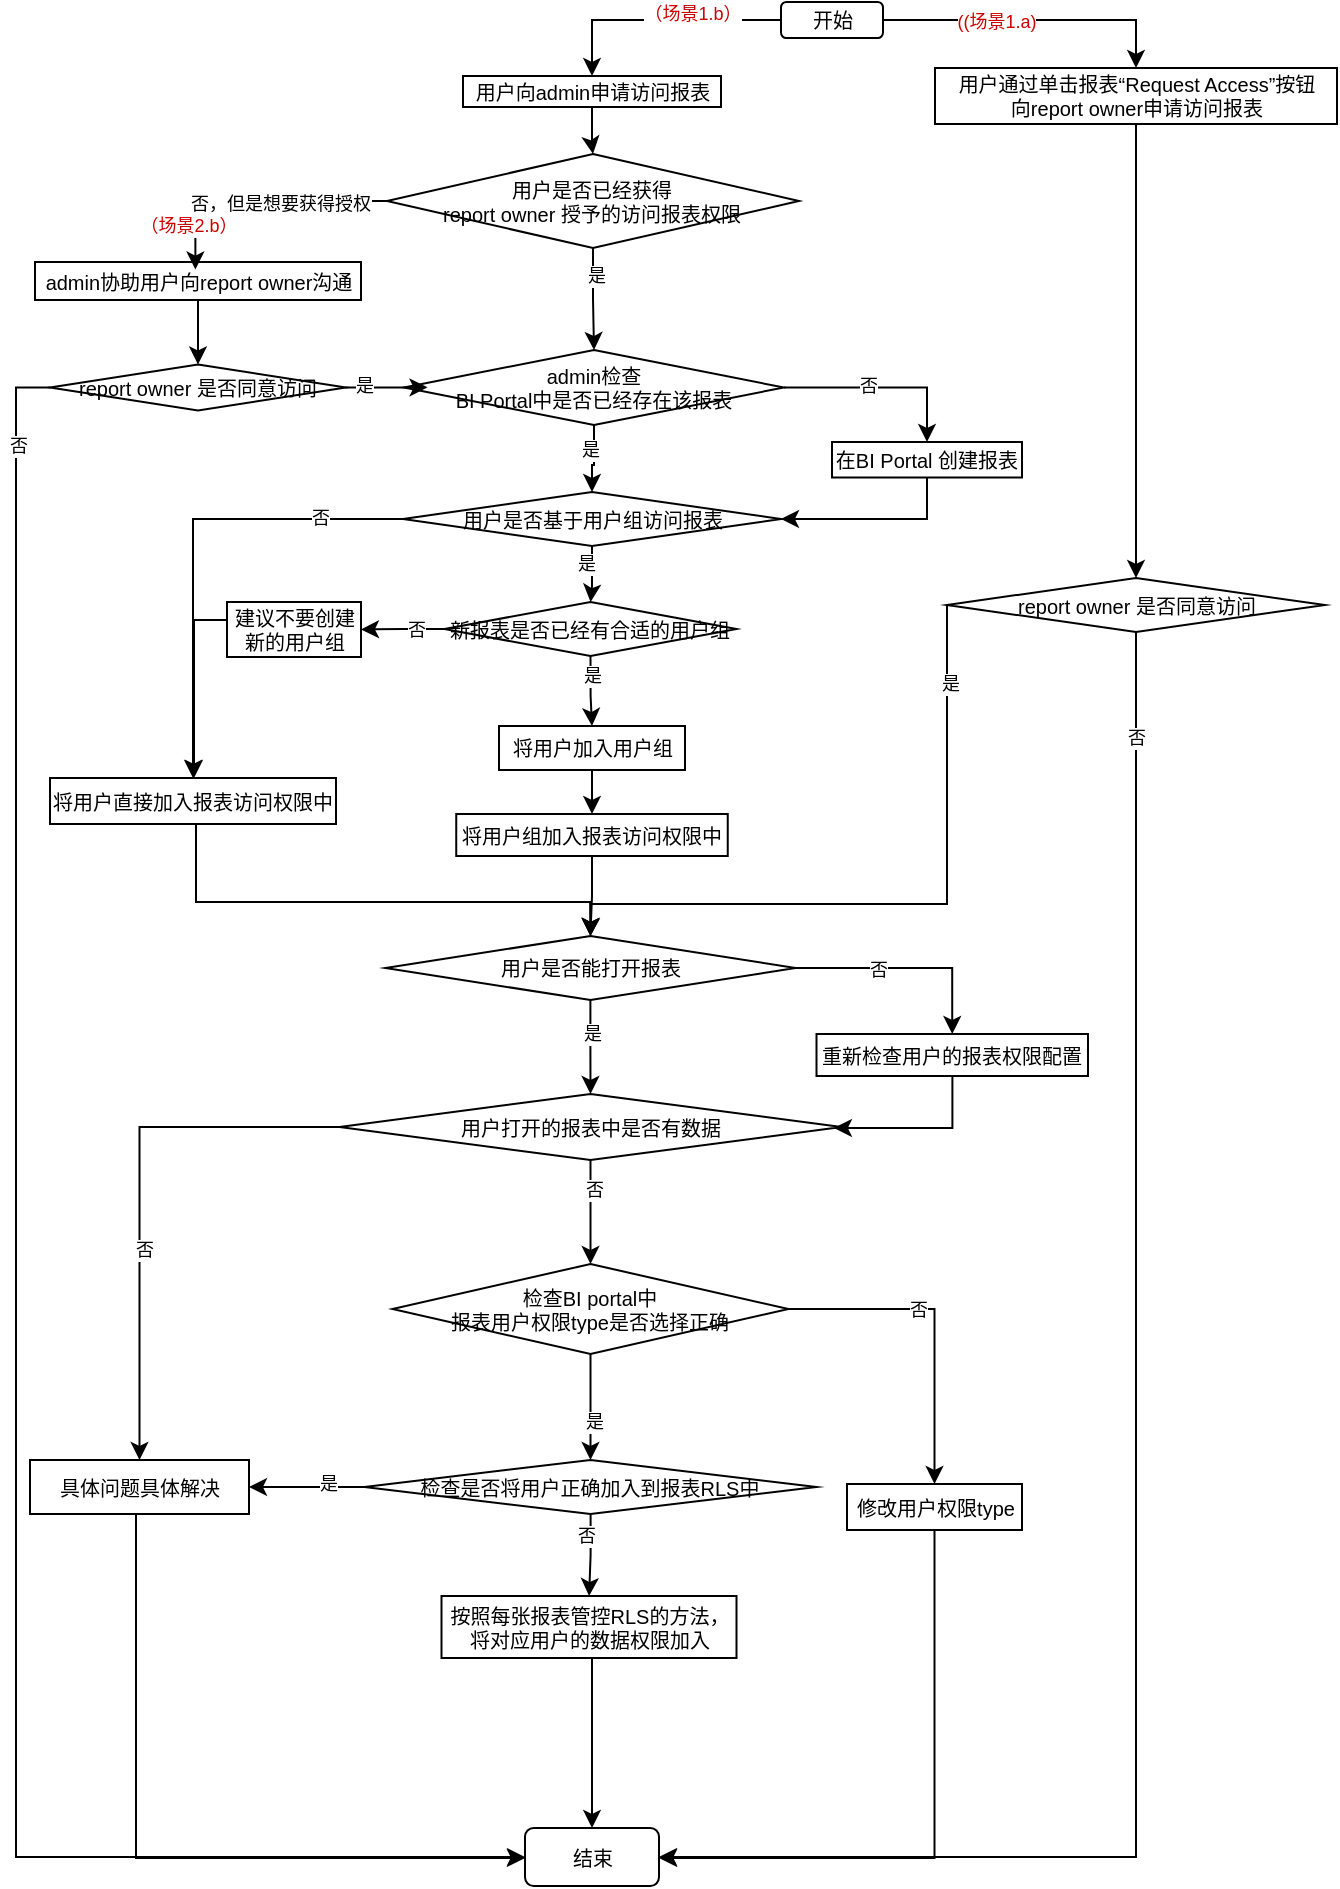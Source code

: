 <mxfile version="25.0.3">
  <diagram name="第 1 页" id="4Z0Ka_Te9Ri8-RzgAn7T">
    <mxGraphModel dx="983" dy="517" grid="0" gridSize="10" guides="1" tooltips="1" connect="1" arrows="1" fold="1" page="1" pageScale="1" pageWidth="827" pageHeight="1169" math="0" shadow="0">
      <root>
        <mxCell id="0" />
        <mxCell id="1" parent="0" />
        <mxCell id="pARgLp83FpRPWA3JOX_G-7" style="edgeStyle=orthogonalEdgeStyle;rounded=0;orthogonalLoop=1;jettySize=auto;html=1;exitX=1;exitY=0.5;exitDx=0;exitDy=0;entryX=0.5;entryY=0;entryDx=0;entryDy=0;" parent="1" source="ilZPSHY-V1277pjvOUdr-1" target="pARgLp83FpRPWA3JOX_G-3" edge="1">
          <mxGeometry relative="1" as="geometry" />
        </mxCell>
        <mxCell id="ByDmmqcMoBoIHStEWOWe-18" value="((场景1.a)" style="edgeLabel;html=1;align=center;verticalAlign=middle;resizable=0;points=[];fontColor=#CC0000;fontSize=9;" parent="pARgLp83FpRPWA3JOX_G-7" vertex="1" connectable="0">
          <mxGeometry x="-0.246" y="-1" relative="1" as="geometry">
            <mxPoint as="offset" />
          </mxGeometry>
        </mxCell>
        <mxCell id="ByDmmqcMoBoIHStEWOWe-7" style="edgeStyle=orthogonalEdgeStyle;rounded=0;orthogonalLoop=1;jettySize=auto;html=1;entryX=0.5;entryY=0;entryDx=0;entryDy=0;" parent="1" source="ilZPSHY-V1277pjvOUdr-1" target="ByDmmqcMoBoIHStEWOWe-6" edge="1">
          <mxGeometry relative="1" as="geometry" />
        </mxCell>
        <mxCell id="ilZPSHY-V1277pjvOUdr-1" value="开始" style="rounded=1;whiteSpace=wrap;html=1;fontSize=10;" parent="1" vertex="1">
          <mxGeometry x="482.5" y="33" width="51" height="18" as="geometry" />
        </mxCell>
        <mxCell id="ilZPSHY-V1277pjvOUdr-12" value="" style="edgeStyle=orthogonalEdgeStyle;rounded=0;orthogonalLoop=1;jettySize=auto;html=1;" parent="1" source="ilZPSHY-V1277pjvOUdr-7" target="ilZPSHY-V1277pjvOUdr-11" edge="1">
          <mxGeometry relative="1" as="geometry" />
        </mxCell>
        <mxCell id="ilZPSHY-V1277pjvOUdr-13" value="否" style="edgeLabel;html=1;align=center;verticalAlign=middle;resizable=0;points=[];fontSize=9;" parent="ilZPSHY-V1277pjvOUdr-12" vertex="1" connectable="0">
          <mxGeometry x="-0.147" y="1" relative="1" as="geometry">
            <mxPoint as="offset" />
          </mxGeometry>
        </mxCell>
        <mxCell id="ilZPSHY-V1277pjvOUdr-29" style="edgeStyle=orthogonalEdgeStyle;rounded=0;orthogonalLoop=1;jettySize=auto;html=1;exitX=0.5;exitY=1;exitDx=0;exitDy=0;" parent="1" source="ilZPSHY-V1277pjvOUdr-7" target="ilZPSHY-V1277pjvOUdr-28" edge="1">
          <mxGeometry relative="1" as="geometry" />
        </mxCell>
        <mxCell id="ilZPSHY-V1277pjvOUdr-30" value="是" style="edgeLabel;html=1;align=center;verticalAlign=middle;resizable=0;points=[];fontSize=9;" parent="ilZPSHY-V1277pjvOUdr-29" vertex="1" connectable="0">
          <mxGeometry x="-0.265" y="-2" relative="1" as="geometry">
            <mxPoint as="offset" />
          </mxGeometry>
        </mxCell>
        <mxCell id="ilZPSHY-V1277pjvOUdr-7" value="admin检查&lt;br&gt;BI Portal中是否已经存在该报表" style="rhombus;whiteSpace=wrap;html=1;fontSize=10;rounded=0;" parent="1" vertex="1">
          <mxGeometry x="294" y="207" width="190" height="37.5" as="geometry" />
        </mxCell>
        <mxCell id="seMw0L7vWgZuyYbHkAr_-15" style="edgeStyle=orthogonalEdgeStyle;rounded=0;orthogonalLoop=1;jettySize=auto;html=1;exitX=0.5;exitY=1;exitDx=0;exitDy=0;entryX=1;entryY=0.5;entryDx=0;entryDy=0;" parent="1" source="ilZPSHY-V1277pjvOUdr-11" target="ilZPSHY-V1277pjvOUdr-28" edge="1">
          <mxGeometry relative="1" as="geometry" />
        </mxCell>
        <mxCell id="ilZPSHY-V1277pjvOUdr-11" value="在BI Portal 创建报表" style="whiteSpace=wrap;html=1;fontSize=10;rounded=0;" parent="1" vertex="1">
          <mxGeometry x="508" y="253" width="95" height="17.75" as="geometry" />
        </mxCell>
        <mxCell id="ilZPSHY-V1277pjvOUdr-20" value="" style="edgeStyle=orthogonalEdgeStyle;rounded=0;orthogonalLoop=1;jettySize=auto;html=1;exitX=0.5;exitY=1;exitDx=0;exitDy=0;" parent="1" source="ilZPSHY-V1277pjvOUdr-17" target="ilZPSHY-V1277pjvOUdr-19" edge="1">
          <mxGeometry relative="1" as="geometry">
            <mxPoint x="388" y="322" as="targetPoint" />
          </mxGeometry>
        </mxCell>
        <mxCell id="ilZPSHY-V1277pjvOUdr-21" value="是" style="edgeLabel;html=1;align=center;verticalAlign=middle;resizable=0;points=[];fontSize=9;" parent="ilZPSHY-V1277pjvOUdr-20" vertex="1" connectable="0">
          <mxGeometry x="-0.469" relative="1" as="geometry">
            <mxPoint as="offset" />
          </mxGeometry>
        </mxCell>
        <mxCell id="ilZPSHY-V1277pjvOUdr-25" value="" style="edgeStyle=orthogonalEdgeStyle;rounded=0;orthogonalLoop=1;jettySize=auto;html=1;" parent="1" source="ilZPSHY-V1277pjvOUdr-17" target="ilZPSHY-V1277pjvOUdr-24" edge="1">
          <mxGeometry relative="1" as="geometry" />
        </mxCell>
        <mxCell id="ilZPSHY-V1277pjvOUdr-26" value="否" style="edgeLabel;html=1;align=center;verticalAlign=middle;resizable=0;points=[];fontSize=9;" parent="ilZPSHY-V1277pjvOUdr-25" vertex="1" connectable="0">
          <mxGeometry x="-0.288" relative="1" as="geometry">
            <mxPoint as="offset" />
          </mxGeometry>
        </mxCell>
        <mxCell id="ilZPSHY-V1277pjvOUdr-17" value="新报表是否已经有合适的用户组" style="rhombus;whiteSpace=wrap;html=1;fontSize=10;rounded=0;" parent="1" vertex="1">
          <mxGeometry x="314.25" y="333" width="146" height="27" as="geometry" />
        </mxCell>
        <mxCell id="seMw0L7vWgZuyYbHkAr_-9" value="" style="edgeStyle=orthogonalEdgeStyle;rounded=0;orthogonalLoop=1;jettySize=auto;html=1;" parent="1" source="ilZPSHY-V1277pjvOUdr-19" target="seMw0L7vWgZuyYbHkAr_-8" edge="1">
          <mxGeometry relative="1" as="geometry" />
        </mxCell>
        <mxCell id="ilZPSHY-V1277pjvOUdr-19" value="将用户加入用户组" style="whiteSpace=wrap;html=1;fontSize=10;rounded=0;" parent="1" vertex="1">
          <mxGeometry x="341.5" y="395" width="93" height="22" as="geometry" />
        </mxCell>
        <mxCell id="pARgLp83FpRPWA3JOX_G-14" style="edgeStyle=orthogonalEdgeStyle;rounded=0;orthogonalLoop=1;jettySize=auto;html=1;entryX=0.5;entryY=0;entryDx=0;entryDy=0;" parent="1" edge="1">
          <mxGeometry relative="1" as="geometry">
            <mxPoint x="257.779" y="343.5" as="sourcePoint" />
            <mxPoint x="189" y="421" as="targetPoint" />
            <Array as="points">
              <mxPoint x="188.75" y="342" />
            </Array>
          </mxGeometry>
        </mxCell>
        <mxCell id="ilZPSHY-V1277pjvOUdr-24" value="建议不要创建新的用户组" style="whiteSpace=wrap;html=1;fontSize=10;rounded=0;" parent="1" vertex="1">
          <mxGeometry x="205.5" y="333" width="67" height="27.5" as="geometry" />
        </mxCell>
        <mxCell id="ilZPSHY-V1277pjvOUdr-32" style="edgeStyle=orthogonalEdgeStyle;rounded=0;orthogonalLoop=1;jettySize=auto;html=1;exitX=0.5;exitY=1;exitDx=0;exitDy=0;" parent="1" source="ilZPSHY-V1277pjvOUdr-28" target="ilZPSHY-V1277pjvOUdr-17" edge="1">
          <mxGeometry relative="1" as="geometry" />
        </mxCell>
        <mxCell id="ilZPSHY-V1277pjvOUdr-33" value="是" style="edgeLabel;html=1;align=center;verticalAlign=middle;resizable=0;points=[];fontSize=9;" parent="ilZPSHY-V1277pjvOUdr-32" vertex="1" connectable="0">
          <mxGeometry x="-0.379" y="-3" relative="1" as="geometry">
            <mxPoint as="offset" />
          </mxGeometry>
        </mxCell>
        <mxCell id="pARgLp83FpRPWA3JOX_G-11" style="edgeStyle=orthogonalEdgeStyle;rounded=0;orthogonalLoop=1;jettySize=auto;html=1;entryX=0.5;entryY=0;entryDx=0;entryDy=0;" parent="1" source="ilZPSHY-V1277pjvOUdr-28" target="seMw0L7vWgZuyYbHkAr_-3" edge="1">
          <mxGeometry relative="1" as="geometry" />
        </mxCell>
        <mxCell id="pARgLp83FpRPWA3JOX_G-12" value="否" style="edgeLabel;html=1;align=center;verticalAlign=middle;resizable=0;points=[];fontSize=9;" parent="pARgLp83FpRPWA3JOX_G-11" vertex="1" connectable="0">
          <mxGeometry x="-0.644" y="-1" relative="1" as="geometry">
            <mxPoint as="offset" />
          </mxGeometry>
        </mxCell>
        <mxCell id="ilZPSHY-V1277pjvOUdr-28" value="用户是否基于用户组访问报表" style="rhombus;whiteSpace=wrap;html=1;fontSize=10;rounded=0;" parent="1" vertex="1">
          <mxGeometry x="293.5" y="278" width="189" height="27" as="geometry" />
        </mxCell>
        <mxCell id="q5b_sTzqtBhD1HoKCyfu-12" style="edgeStyle=orthogonalEdgeStyle;rounded=0;orthogonalLoop=1;jettySize=auto;html=1;entryX=0.5;entryY=0;entryDx=0;entryDy=0;" edge="1" parent="1" source="seMw0L7vWgZuyYbHkAr_-3" target="seMw0L7vWgZuyYbHkAr_-16">
          <mxGeometry relative="1" as="geometry">
            <Array as="points">
              <mxPoint x="190" y="483" />
            </Array>
          </mxGeometry>
        </mxCell>
        <mxCell id="seMw0L7vWgZuyYbHkAr_-3" value="将用户直接加入报表访问权限中" style="whiteSpace=wrap;html=1;fontSize=10;rounded=0;" parent="1" vertex="1">
          <mxGeometry x="117" y="421" width="143" height="23" as="geometry" />
        </mxCell>
        <mxCell id="seMw0L7vWgZuyYbHkAr_-17" value="" style="edgeStyle=orthogonalEdgeStyle;rounded=0;orthogonalLoop=1;jettySize=auto;html=1;" parent="1" source="seMw0L7vWgZuyYbHkAr_-8" target="seMw0L7vWgZuyYbHkAr_-16" edge="1">
          <mxGeometry relative="1" as="geometry" />
        </mxCell>
        <mxCell id="seMw0L7vWgZuyYbHkAr_-8" value="将用户组加入报表访问权限中" style="whiteSpace=wrap;html=1;fontSize=10;rounded=0;" parent="1" vertex="1">
          <mxGeometry x="320.12" y="439" width="135.75" height="21" as="geometry" />
        </mxCell>
        <mxCell id="q5b_sTzqtBhD1HoKCyfu-7" style="edgeStyle=orthogonalEdgeStyle;rounded=0;orthogonalLoop=1;jettySize=auto;html=1;entryX=0.5;entryY=0;entryDx=0;entryDy=0;" edge="1" parent="1" source="seMw0L7vWgZuyYbHkAr_-16" target="q5b_sTzqtBhD1HoKCyfu-2">
          <mxGeometry relative="1" as="geometry" />
        </mxCell>
        <mxCell id="q5b_sTzqtBhD1HoKCyfu-8" value="是" style="edgeLabel;html=1;align=center;verticalAlign=middle;resizable=0;points=[];fontSize=9;" vertex="1" connectable="0" parent="q5b_sTzqtBhD1HoKCyfu-7">
          <mxGeometry x="-0.277" y="1" relative="1" as="geometry">
            <mxPoint as="offset" />
          </mxGeometry>
        </mxCell>
        <mxCell id="q5b_sTzqtBhD1HoKCyfu-16" style="edgeStyle=orthogonalEdgeStyle;rounded=0;orthogonalLoop=1;jettySize=auto;html=1;entryX=0.5;entryY=0;entryDx=0;entryDy=0;" edge="1" parent="1" source="seMw0L7vWgZuyYbHkAr_-16" target="q5b_sTzqtBhD1HoKCyfu-11">
          <mxGeometry relative="1" as="geometry">
            <Array as="points">
              <mxPoint x="568" y="516" />
            </Array>
          </mxGeometry>
        </mxCell>
        <mxCell id="q5b_sTzqtBhD1HoKCyfu-17" value="否" style="edgeLabel;html=1;align=center;verticalAlign=middle;resizable=0;points=[];fontSize=9;" vertex="1" connectable="0" parent="q5b_sTzqtBhD1HoKCyfu-16">
          <mxGeometry x="-0.273" y="-1" relative="1" as="geometry">
            <mxPoint as="offset" />
          </mxGeometry>
        </mxCell>
        <mxCell id="seMw0L7vWgZuyYbHkAr_-16" value="用户是否能打开报表" style="rhombus;whiteSpace=wrap;html=1;fontSize=10;rounded=0;" parent="1" vertex="1">
          <mxGeometry x="284.74" y="500" width="205.01" height="32" as="geometry" />
        </mxCell>
        <mxCell id="seMw0L7vWgZuyYbHkAr_-21" value="结束" style="rounded=1;whiteSpace=wrap;html=1;fontSize=10;" parent="1" vertex="1">
          <mxGeometry x="354.5" y="946" width="67" height="29" as="geometry" />
        </mxCell>
        <mxCell id="seMw0L7vWgZuyYbHkAr_-30" value="" style="edgeStyle=orthogonalEdgeStyle;rounded=0;orthogonalLoop=1;jettySize=auto;html=1;exitX=0;exitY=0.5;exitDx=0;exitDy=0;" parent="1" source="q5b_sTzqtBhD1HoKCyfu-2" target="seMw0L7vWgZuyYbHkAr_-29" edge="1">
          <mxGeometry relative="1" as="geometry">
            <mxPoint x="261.881" y="646.517" as="sourcePoint" />
          </mxGeometry>
        </mxCell>
        <mxCell id="seMw0L7vWgZuyYbHkAr_-31" value="否" style="edgeLabel;html=1;align=center;verticalAlign=middle;resizable=0;points=[];fontSize=9;" parent="seMw0L7vWgZuyYbHkAr_-30" vertex="1" connectable="0">
          <mxGeometry x="0.213" y="2" relative="1" as="geometry">
            <mxPoint as="offset" />
          </mxGeometry>
        </mxCell>
        <mxCell id="seMw0L7vWgZuyYbHkAr_-33" style="edgeStyle=orthogonalEdgeStyle;rounded=0;orthogonalLoop=1;jettySize=auto;html=1;entryX=0;entryY=0.5;entryDx=0;entryDy=0;" parent="1" source="seMw0L7vWgZuyYbHkAr_-29" target="seMw0L7vWgZuyYbHkAr_-21" edge="1">
          <mxGeometry relative="1" as="geometry">
            <mxPoint x="195" y="885" as="targetPoint" />
            <Array as="points">
              <mxPoint x="160" y="961" />
              <mxPoint x="354" y="961" />
            </Array>
          </mxGeometry>
        </mxCell>
        <mxCell id="seMw0L7vWgZuyYbHkAr_-29" value="具体问题具体解决" style="whiteSpace=wrap;html=1;fontSize=10;rounded=0;" parent="1" vertex="1">
          <mxGeometry x="107" y="762" width="109.5" height="27" as="geometry" />
        </mxCell>
        <mxCell id="seMw0L7vWgZuyYbHkAr_-44" value="" style="edgeStyle=orthogonalEdgeStyle;rounded=0;orthogonalLoop=1;jettySize=auto;html=1;" parent="1" source="seMw0L7vWgZuyYbHkAr_-34" target="seMw0L7vWgZuyYbHkAr_-43" edge="1">
          <mxGeometry relative="1" as="geometry" />
        </mxCell>
        <mxCell id="ByDmmqcMoBoIHStEWOWe-17" value="是" style="edgeLabel;html=1;align=center;verticalAlign=middle;resizable=0;points=[];fontSize=9;" parent="seMw0L7vWgZuyYbHkAr_-44" vertex="1" connectable="0">
          <mxGeometry x="0.269" y="1" relative="1" as="geometry">
            <mxPoint as="offset" />
          </mxGeometry>
        </mxCell>
        <mxCell id="q5b_sTzqtBhD1HoKCyfu-13" style="edgeStyle=orthogonalEdgeStyle;rounded=0;orthogonalLoop=1;jettySize=auto;html=1;" edge="1" parent="1" source="seMw0L7vWgZuyYbHkAr_-34" target="seMw0L7vWgZuyYbHkAr_-37">
          <mxGeometry relative="1" as="geometry" />
        </mxCell>
        <mxCell id="q5b_sTzqtBhD1HoKCyfu-15" value="否" style="edgeLabel;html=1;align=center;verticalAlign=middle;resizable=0;points=[];fontSize=9;" vertex="1" connectable="0" parent="q5b_sTzqtBhD1HoKCyfu-13">
          <mxGeometry x="-0.205" relative="1" as="geometry">
            <mxPoint as="offset" />
          </mxGeometry>
        </mxCell>
        <mxCell id="seMw0L7vWgZuyYbHkAr_-34" value="检查BI portal中&lt;br&gt;报表用户权限type是否选择正确" style="rhombus;whiteSpace=wrap;html=1;fontSize=10;" parent="1" vertex="1">
          <mxGeometry x="288.25" y="664" width="198" height="45" as="geometry" />
        </mxCell>
        <mxCell id="q5b_sTzqtBhD1HoKCyfu-14" style="edgeStyle=orthogonalEdgeStyle;rounded=0;orthogonalLoop=1;jettySize=auto;html=1;" edge="1" parent="1" source="seMw0L7vWgZuyYbHkAr_-37" target="seMw0L7vWgZuyYbHkAr_-21">
          <mxGeometry relative="1" as="geometry">
            <Array as="points">
              <mxPoint x="559" y="961" />
            </Array>
          </mxGeometry>
        </mxCell>
        <mxCell id="seMw0L7vWgZuyYbHkAr_-37" value="修改用户权限type" style="rounded=0;whiteSpace=wrap;html=1;fontSize=10;" parent="1" vertex="1">
          <mxGeometry x="515.5" y="774" width="87.5" height="23" as="geometry" />
        </mxCell>
        <mxCell id="seMw0L7vWgZuyYbHkAr_-46" style="edgeStyle=orthogonalEdgeStyle;rounded=0;orthogonalLoop=1;jettySize=auto;html=1;entryX=1;entryY=0.5;entryDx=0;entryDy=0;" parent="1" source="seMw0L7vWgZuyYbHkAr_-43" target="seMw0L7vWgZuyYbHkAr_-29" edge="1">
          <mxGeometry relative="1" as="geometry" />
        </mxCell>
        <mxCell id="seMw0L7vWgZuyYbHkAr_-47" value="是" style="edgeLabel;html=1;align=center;verticalAlign=middle;resizable=0;points=[];fontSize=9;" parent="seMw0L7vWgZuyYbHkAr_-46" vertex="1" connectable="0">
          <mxGeometry x="-0.359" y="-2" relative="1" as="geometry">
            <mxPoint as="offset" />
          </mxGeometry>
        </mxCell>
        <mxCell id="seMw0L7vWgZuyYbHkAr_-49" value="" style="edgeStyle=orthogonalEdgeStyle;rounded=0;orthogonalLoop=1;jettySize=auto;html=1;" parent="1" source="seMw0L7vWgZuyYbHkAr_-43" target="seMw0L7vWgZuyYbHkAr_-48" edge="1">
          <mxGeometry relative="1" as="geometry" />
        </mxCell>
        <mxCell id="seMw0L7vWgZuyYbHkAr_-50" value="否" style="edgeLabel;html=1;align=center;verticalAlign=middle;resizable=0;points=[];fontSize=9;" parent="seMw0L7vWgZuyYbHkAr_-49" vertex="1" connectable="0">
          <mxGeometry x="-0.465" y="-3" relative="1" as="geometry">
            <mxPoint as="offset" />
          </mxGeometry>
        </mxCell>
        <mxCell id="seMw0L7vWgZuyYbHkAr_-43" value="检查是否将用户正确加入到报表RLS中" style="rhombus;whiteSpace=wrap;html=1;fontSize=10;" parent="1" vertex="1">
          <mxGeometry x="274.25" y="762" width="226" height="27" as="geometry" />
        </mxCell>
        <mxCell id="seMw0L7vWgZuyYbHkAr_-51" style="edgeStyle=orthogonalEdgeStyle;rounded=0;orthogonalLoop=1;jettySize=auto;html=1;entryX=0.5;entryY=0;entryDx=0;entryDy=0;" parent="1" source="seMw0L7vWgZuyYbHkAr_-48" target="seMw0L7vWgZuyYbHkAr_-21" edge="1">
          <mxGeometry relative="1" as="geometry">
            <Array as="points">
              <mxPoint x="388" y="841" />
              <mxPoint x="388" y="841" />
            </Array>
          </mxGeometry>
        </mxCell>
        <mxCell id="seMw0L7vWgZuyYbHkAr_-48" value="按照每张报表管控RLS的方法，将对应用户的数据权限加入" style="whiteSpace=wrap;html=1;fontSize=10;" parent="1" vertex="1">
          <mxGeometry x="312.75" y="830" width="147.5" height="31" as="geometry" />
        </mxCell>
        <mxCell id="pARgLp83FpRPWA3JOX_G-5" style="edgeStyle=orthogonalEdgeStyle;rounded=0;orthogonalLoop=1;jettySize=auto;html=1;exitX=0.5;exitY=1;exitDx=0;exitDy=0;entryX=0.5;entryY=0;entryDx=0;entryDy=0;" parent="1" source="pARgLp83FpRPWA3JOX_G-3" target="pARgLp83FpRPWA3JOX_G-4" edge="1">
          <mxGeometry relative="1" as="geometry" />
        </mxCell>
        <mxCell id="pARgLp83FpRPWA3JOX_G-3" value="用户通过单击报表“Request Access”按钮&lt;br&gt;向report owner申请访问报表" style="whiteSpace=wrap;html=1;fontSize=10;rounded=0;" parent="1" vertex="1">
          <mxGeometry x="559.5" y="66" width="201" height="28" as="geometry" />
        </mxCell>
        <mxCell id="pARgLp83FpRPWA3JOX_G-15" style="edgeStyle=orthogonalEdgeStyle;rounded=0;orthogonalLoop=1;jettySize=auto;html=1;entryX=0.5;entryY=0;entryDx=0;entryDy=0;" parent="1" edge="1" target="seMw0L7vWgZuyYbHkAr_-16">
          <mxGeometry relative="1" as="geometry">
            <mxPoint x="565.5" y="334.486" as="sourcePoint" />
            <mxPoint x="387.9" y="483.001" as="targetPoint" />
            <Array as="points">
              <mxPoint x="565" y="484" />
              <mxPoint x="387" y="484" />
            </Array>
          </mxGeometry>
        </mxCell>
        <mxCell id="pARgLp83FpRPWA3JOX_G-16" value="是" style="edgeLabel;html=1;align=center;verticalAlign=middle;resizable=0;points=[];fontSize=9;" parent="pARgLp83FpRPWA3JOX_G-15" vertex="1" connectable="0">
          <mxGeometry x="-0.769" y="1" relative="1" as="geometry">
            <mxPoint as="offset" />
          </mxGeometry>
        </mxCell>
        <mxCell id="pARgLp83FpRPWA3JOX_G-18" style="edgeStyle=orthogonalEdgeStyle;rounded=0;orthogonalLoop=1;jettySize=auto;html=1;entryX=1;entryY=0.5;entryDx=0;entryDy=0;" parent="1" source="pARgLp83FpRPWA3JOX_G-4" target="seMw0L7vWgZuyYbHkAr_-21" edge="1">
          <mxGeometry relative="1" as="geometry">
            <Array as="points">
              <mxPoint x="660" y="960" />
            </Array>
          </mxGeometry>
        </mxCell>
        <mxCell id="pARgLp83FpRPWA3JOX_G-19" value="否" style="edgeLabel;html=1;align=center;verticalAlign=middle;resizable=0;points=[];fontSize=9;" parent="pARgLp83FpRPWA3JOX_G-18" vertex="1" connectable="0">
          <mxGeometry x="-0.876" relative="1" as="geometry">
            <mxPoint as="offset" />
          </mxGeometry>
        </mxCell>
        <mxCell id="pARgLp83FpRPWA3JOX_G-4" value="report owner 是否同意访问" style="rhombus;whiteSpace=wrap;html=1;fontSize=10;rounded=0;" parent="1" vertex="1">
          <mxGeometry x="565.5" y="321" width="189" height="27" as="geometry" />
        </mxCell>
        <mxCell id="pARgLp83FpRPWA3JOX_G-26" value="" style="edgeStyle=orthogonalEdgeStyle;rounded=0;orthogonalLoop=1;jettySize=auto;html=1;" parent="1" source="pARgLp83FpRPWA3JOX_G-22" target="pARgLp83FpRPWA3JOX_G-25" edge="1">
          <mxGeometry relative="1" as="geometry" />
        </mxCell>
        <mxCell id="pARgLp83FpRPWA3JOX_G-22" value="admin协助用户向report owner沟通" style="rounded=0;whiteSpace=wrap;html=1;fontSize=10;" parent="1" vertex="1">
          <mxGeometry x="109.5" y="163" width="163" height="19" as="geometry" />
        </mxCell>
        <mxCell id="pARgLp83FpRPWA3JOX_G-31" style="edgeStyle=orthogonalEdgeStyle;rounded=0;orthogonalLoop=1;jettySize=auto;html=1;entryX=0;entryY=0.5;entryDx=0;entryDy=0;" parent="1" source="pARgLp83FpRPWA3JOX_G-25" target="seMw0L7vWgZuyYbHkAr_-21" edge="1">
          <mxGeometry relative="1" as="geometry">
            <mxPoint x="95.143" y="906.429" as="targetPoint" />
            <Array as="points">
              <mxPoint x="100" y="960" />
            </Array>
          </mxGeometry>
        </mxCell>
        <mxCell id="pARgLp83FpRPWA3JOX_G-32" value="否" style="edgeLabel;html=1;align=center;verticalAlign=middle;resizable=0;points=[];fontSize=9;" parent="pARgLp83FpRPWA3JOX_G-31" vertex="1" connectable="0">
          <mxGeometry x="-0.908" y="1" relative="1" as="geometry">
            <mxPoint as="offset" />
          </mxGeometry>
        </mxCell>
        <mxCell id="pARgLp83FpRPWA3JOX_G-25" value="report owner 是否同意访问" style="rhombus;whiteSpace=wrap;html=1;fontSize=10;rounded=0;" parent="1" vertex="1">
          <mxGeometry x="117" y="214.25" width="148" height="23" as="geometry" />
        </mxCell>
        <mxCell id="ByDmmqcMoBoIHStEWOWe-9" style="edgeStyle=orthogonalEdgeStyle;rounded=0;orthogonalLoop=1;jettySize=auto;html=1;" parent="1" source="ByDmmqcMoBoIHStEWOWe-4" target="ilZPSHY-V1277pjvOUdr-7" edge="1">
          <mxGeometry relative="1" as="geometry" />
        </mxCell>
        <mxCell id="ByDmmqcMoBoIHStEWOWe-11" value="是" style="edgeLabel;html=1;align=center;verticalAlign=middle;resizable=0;points=[];fontSize=9;" parent="ByDmmqcMoBoIHStEWOWe-9" vertex="1" connectable="0">
          <mxGeometry x="-0.478" y="1" relative="1" as="geometry">
            <mxPoint as="offset" />
          </mxGeometry>
        </mxCell>
        <mxCell id="ByDmmqcMoBoIHStEWOWe-19" value="（场景1.b）" style="edgeLabel;html=1;align=center;verticalAlign=middle;resizable=0;points=[];fontSize=9;fontColor=#CC0000;" parent="ByDmmqcMoBoIHStEWOWe-9" vertex="1" connectable="0">
          <mxGeometry x="-0.268" y="6" relative="1" as="geometry">
            <mxPoint x="43" y="-136" as="offset" />
          </mxGeometry>
        </mxCell>
        <mxCell id="ByDmmqcMoBoIHStEWOWe-4" value="用户是否已经获得&lt;br&gt;report owner 授予的访问报表权限" style="rhombus;whiteSpace=wrap;html=1;fontSize=10;rounded=0;" parent="1" vertex="1">
          <mxGeometry x="285.49" y="109" width="206" height="47" as="geometry" />
        </mxCell>
        <mxCell id="ByDmmqcMoBoIHStEWOWe-8" style="edgeStyle=orthogonalEdgeStyle;rounded=0;orthogonalLoop=1;jettySize=auto;html=1;entryX=0.5;entryY=0;entryDx=0;entryDy=0;" parent="1" source="ByDmmqcMoBoIHStEWOWe-6" target="ByDmmqcMoBoIHStEWOWe-4" edge="1">
          <mxGeometry relative="1" as="geometry" />
        </mxCell>
        <mxCell id="ByDmmqcMoBoIHStEWOWe-6" value="用户向admin申请访问报表" style="rounded=0;whiteSpace=wrap;html=1;fontSize=10;" parent="1" vertex="1">
          <mxGeometry x="323.5" y="70" width="129" height="15.5" as="geometry" />
        </mxCell>
        <mxCell id="ByDmmqcMoBoIHStEWOWe-13" style="edgeStyle=orthogonalEdgeStyle;rounded=0;orthogonalLoop=1;jettySize=auto;html=1;exitX=0;exitY=0.5;exitDx=0;exitDy=0;entryX=0.492;entryY=0.199;entryDx=0;entryDy=0;entryPerimeter=0;" parent="1" source="ByDmmqcMoBoIHStEWOWe-4" target="pARgLp83FpRPWA3JOX_G-22" edge="1">
          <mxGeometry relative="1" as="geometry" />
        </mxCell>
        <mxCell id="ByDmmqcMoBoIHStEWOWe-14" value="否，但是想要获得授权" style="edgeLabel;html=1;align=center;verticalAlign=middle;resizable=0;points=[];fontSize=9;" parent="ByDmmqcMoBoIHStEWOWe-13" vertex="1" connectable="0">
          <mxGeometry x="-0.179" y="1" relative="1" as="geometry">
            <mxPoint as="offset" />
          </mxGeometry>
        </mxCell>
        <mxCell id="ByDmmqcMoBoIHStEWOWe-15" style="edgeStyle=orthogonalEdgeStyle;rounded=0;orthogonalLoop=1;jettySize=auto;html=1;entryX=0.062;entryY=0.498;entryDx=0;entryDy=0;entryPerimeter=0;" parent="1" source="pARgLp83FpRPWA3JOX_G-25" target="ilZPSHY-V1277pjvOUdr-7" edge="1">
          <mxGeometry relative="1" as="geometry" />
        </mxCell>
        <mxCell id="ByDmmqcMoBoIHStEWOWe-16" value="是" style="edgeLabel;html=1;align=center;verticalAlign=middle;resizable=0;points=[];fontSize=9;" parent="ByDmmqcMoBoIHStEWOWe-15" vertex="1" connectable="0">
          <mxGeometry x="-0.574" y="1" relative="1" as="geometry">
            <mxPoint as="offset" />
          </mxGeometry>
        </mxCell>
        <mxCell id="ByDmmqcMoBoIHStEWOWe-22" value="（场景2.b）" style="edgeLabel;html=1;align=center;verticalAlign=middle;resizable=0;points=[];fontSize=9;fontColor=#CC0000;" parent="1" vertex="1" connectable="0">
          <mxGeometry x="186.0" y="144.998" as="geometry" />
        </mxCell>
        <mxCell id="q5b_sTzqtBhD1HoKCyfu-3" style="edgeStyle=orthogonalEdgeStyle;rounded=0;orthogonalLoop=1;jettySize=auto;html=1;" edge="1" parent="1" source="q5b_sTzqtBhD1HoKCyfu-2" target="seMw0L7vWgZuyYbHkAr_-34">
          <mxGeometry relative="1" as="geometry">
            <mxPoint x="387.276" y="630.003" as="targetPoint" />
          </mxGeometry>
        </mxCell>
        <mxCell id="q5b_sTzqtBhD1HoKCyfu-6" value="否" style="edgeLabel;html=1;align=center;verticalAlign=middle;resizable=0;points=[];fontSize=9;" vertex="1" connectable="0" parent="q5b_sTzqtBhD1HoKCyfu-3">
          <mxGeometry x="-0.448" y="1" relative="1" as="geometry">
            <mxPoint as="offset" />
          </mxGeometry>
        </mxCell>
        <mxCell id="q5b_sTzqtBhD1HoKCyfu-2" value="用户打开的报表中是否有数据" style="rhombus;whiteSpace=wrap;html=1;fontSize=10;rounded=0;" vertex="1" parent="1">
          <mxGeometry x="261.75" y="579" width="251" height="33" as="geometry" />
        </mxCell>
        <mxCell id="q5b_sTzqtBhD1HoKCyfu-20" style="edgeStyle=orthogonalEdgeStyle;rounded=0;orthogonalLoop=1;jettySize=auto;html=1;" edge="1" parent="1" source="q5b_sTzqtBhD1HoKCyfu-11" target="q5b_sTzqtBhD1HoKCyfu-2">
          <mxGeometry relative="1" as="geometry">
            <Array as="points">
              <mxPoint x="568" y="596" />
            </Array>
          </mxGeometry>
        </mxCell>
        <mxCell id="q5b_sTzqtBhD1HoKCyfu-11" value="重新检查用户的报表权限配置" style="whiteSpace=wrap;html=1;fontSize=10;rounded=0;" vertex="1" parent="1">
          <mxGeometry x="500.25" y="549" width="135.75" height="21" as="geometry" />
        </mxCell>
      </root>
    </mxGraphModel>
  </diagram>
</mxfile>
